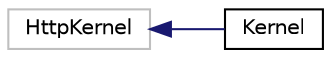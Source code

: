 digraph "Graphical Class Hierarchy"
{
  edge [fontname="Helvetica",fontsize="10",labelfontname="Helvetica",labelfontsize="10"];
  node [fontname="Helvetica",fontsize="10",shape=record];
  rankdir="LR";
  Node29 [label="HttpKernel",height=0.2,width=0.4,color="grey75", fillcolor="white", style="filled"];
  Node29 -> Node0 [dir="back",color="midnightblue",fontsize="10",style="solid",fontname="Helvetica"];
  Node0 [label="Kernel",height=0.2,width=0.4,color="black", fillcolor="white", style="filled",URL="$class_app_1_1_http_1_1_kernel.html"];
}
